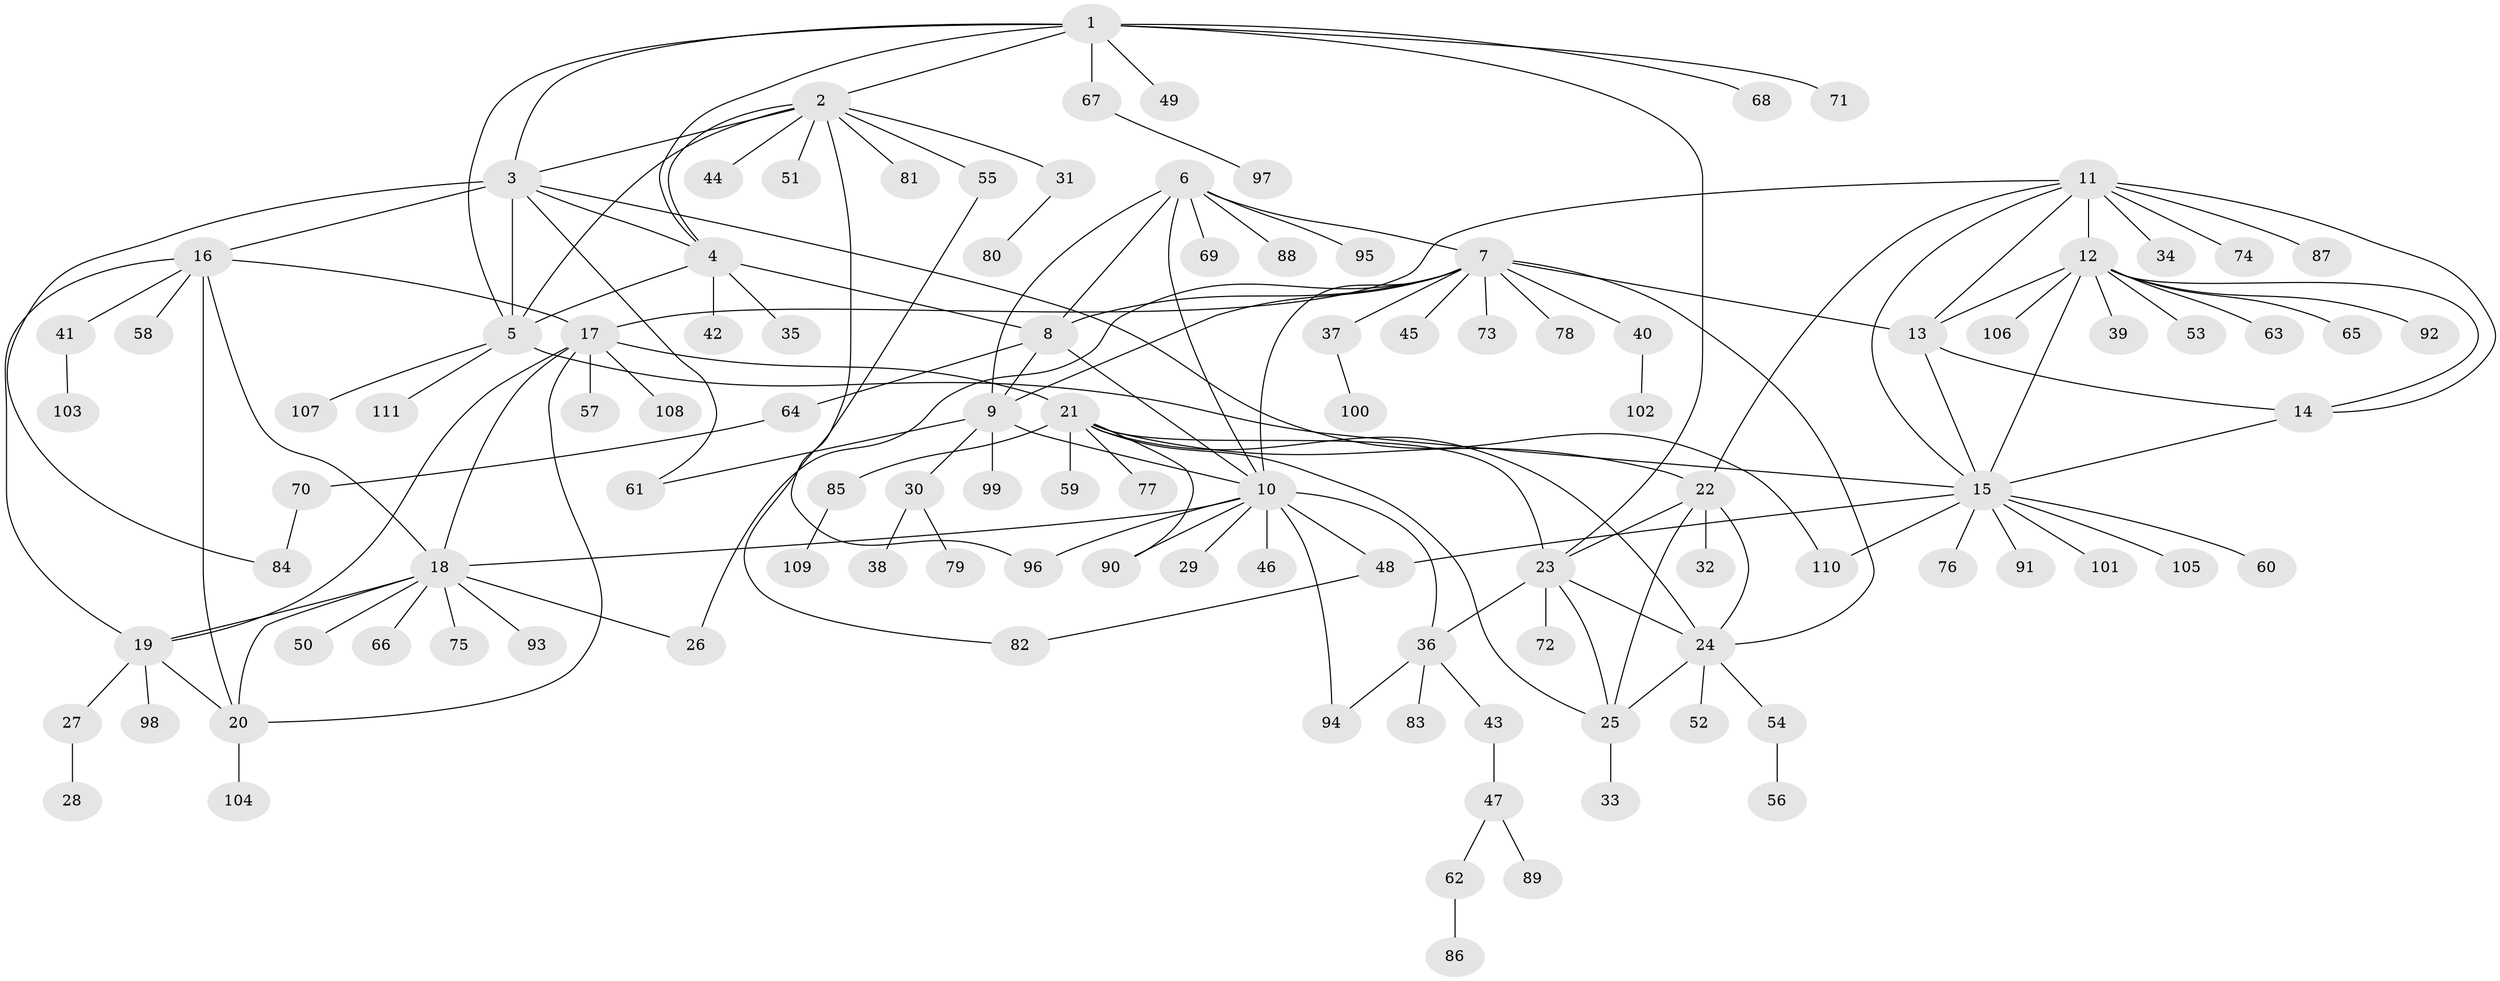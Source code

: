 // Generated by graph-tools (version 1.1) at 2025/54/03/09/25 04:54:06]
// undirected, 111 vertices, 156 edges
graph export_dot {
graph [start="1"]
  node [color=gray90,style=filled];
  1;
  2;
  3;
  4;
  5;
  6;
  7;
  8;
  9;
  10;
  11;
  12;
  13;
  14;
  15;
  16;
  17;
  18;
  19;
  20;
  21;
  22;
  23;
  24;
  25;
  26;
  27;
  28;
  29;
  30;
  31;
  32;
  33;
  34;
  35;
  36;
  37;
  38;
  39;
  40;
  41;
  42;
  43;
  44;
  45;
  46;
  47;
  48;
  49;
  50;
  51;
  52;
  53;
  54;
  55;
  56;
  57;
  58;
  59;
  60;
  61;
  62;
  63;
  64;
  65;
  66;
  67;
  68;
  69;
  70;
  71;
  72;
  73;
  74;
  75;
  76;
  77;
  78;
  79;
  80;
  81;
  82;
  83;
  84;
  85;
  86;
  87;
  88;
  89;
  90;
  91;
  92;
  93;
  94;
  95;
  96;
  97;
  98;
  99;
  100;
  101;
  102;
  103;
  104;
  105;
  106;
  107;
  108;
  109;
  110;
  111;
  1 -- 2;
  1 -- 3;
  1 -- 4;
  1 -- 5;
  1 -- 23;
  1 -- 49;
  1 -- 67;
  1 -- 68;
  1 -- 71;
  2 -- 3;
  2 -- 4;
  2 -- 5;
  2 -- 31;
  2 -- 44;
  2 -- 51;
  2 -- 55;
  2 -- 81;
  2 -- 96;
  3 -- 4;
  3 -- 5;
  3 -- 16;
  3 -- 61;
  3 -- 84;
  3 -- 110;
  4 -- 5;
  4 -- 8;
  4 -- 35;
  4 -- 42;
  5 -- 15;
  5 -- 107;
  5 -- 111;
  6 -- 7;
  6 -- 8;
  6 -- 9;
  6 -- 10;
  6 -- 69;
  6 -- 88;
  6 -- 95;
  7 -- 8;
  7 -- 9;
  7 -- 10;
  7 -- 13;
  7 -- 24;
  7 -- 26;
  7 -- 37;
  7 -- 40;
  7 -- 45;
  7 -- 73;
  7 -- 78;
  8 -- 9;
  8 -- 10;
  8 -- 64;
  9 -- 10;
  9 -- 30;
  9 -- 61;
  9 -- 99;
  10 -- 18;
  10 -- 29;
  10 -- 36;
  10 -- 46;
  10 -- 48;
  10 -- 90;
  10 -- 94;
  10 -- 96;
  11 -- 12;
  11 -- 13;
  11 -- 14;
  11 -- 15;
  11 -- 17;
  11 -- 22;
  11 -- 34;
  11 -- 74;
  11 -- 87;
  12 -- 13;
  12 -- 14;
  12 -- 15;
  12 -- 39;
  12 -- 53;
  12 -- 63;
  12 -- 65;
  12 -- 92;
  12 -- 106;
  13 -- 14;
  13 -- 15;
  14 -- 15;
  15 -- 48;
  15 -- 60;
  15 -- 76;
  15 -- 91;
  15 -- 101;
  15 -- 105;
  15 -- 110;
  16 -- 17;
  16 -- 18;
  16 -- 19;
  16 -- 20;
  16 -- 41;
  16 -- 58;
  17 -- 18;
  17 -- 19;
  17 -- 20;
  17 -- 21;
  17 -- 57;
  17 -- 108;
  18 -- 19;
  18 -- 20;
  18 -- 26;
  18 -- 50;
  18 -- 66;
  18 -- 75;
  18 -- 93;
  19 -- 20;
  19 -- 27;
  19 -- 98;
  20 -- 104;
  21 -- 22;
  21 -- 23;
  21 -- 24;
  21 -- 25;
  21 -- 59;
  21 -- 77;
  21 -- 85;
  21 -- 90;
  22 -- 23;
  22 -- 24;
  22 -- 25;
  22 -- 32;
  23 -- 24;
  23 -- 25;
  23 -- 36;
  23 -- 72;
  24 -- 25;
  24 -- 52;
  24 -- 54;
  25 -- 33;
  27 -- 28;
  30 -- 38;
  30 -- 79;
  31 -- 80;
  36 -- 43;
  36 -- 83;
  36 -- 94;
  37 -- 100;
  40 -- 102;
  41 -- 103;
  43 -- 47;
  47 -- 62;
  47 -- 89;
  48 -- 82;
  54 -- 56;
  55 -- 82;
  62 -- 86;
  64 -- 70;
  67 -- 97;
  70 -- 84;
  85 -- 109;
}
